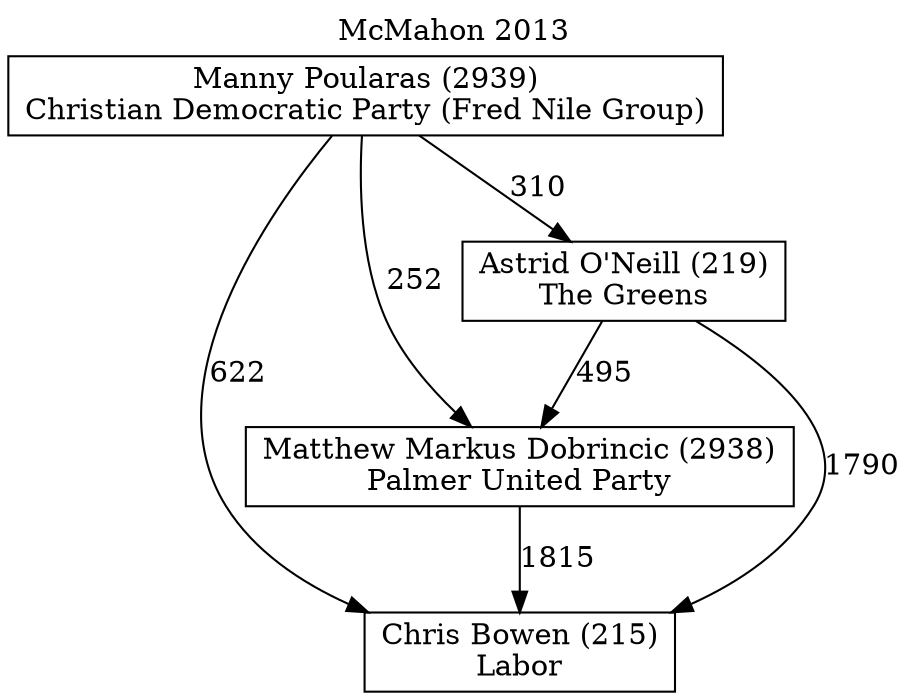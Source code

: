 // House preference flow
digraph "Chris Bowen (215)_McMahon_2013" {
	graph [label="McMahon 2013" labelloc=t mclimit=10]
	node [shape=box]
	"Chris Bowen (215)" [label="Chris Bowen (215)
Labor"]
	"Matthew Markus Dobrincic (2938)" [label="Matthew Markus Dobrincic (2938)
Palmer United Party"]
	"Astrid O'Neill (219)" [label="Astrid O'Neill (219)
The Greens"]
	"Manny Poularas (2939)" [label="Manny Poularas (2939)
Christian Democratic Party (Fred Nile Group)"]
	"Matthew Markus Dobrincic (2938)" -> "Chris Bowen (215)" [label=1815]
	"Astrid O'Neill (219)" -> "Matthew Markus Dobrincic (2938)" [label=495]
	"Manny Poularas (2939)" -> "Astrid O'Neill (219)" [label=310]
	"Astrid O'Neill (219)" -> "Chris Bowen (215)" [label=1790]
	"Manny Poularas (2939)" -> "Chris Bowen (215)" [label=622]
	"Manny Poularas (2939)" -> "Matthew Markus Dobrincic (2938)" [label=252]
}

